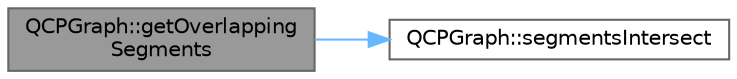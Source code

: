digraph "QCPGraph::getOverlappingSegments"
{
 // LATEX_PDF_SIZE
  bgcolor="transparent";
  edge [fontname=Helvetica,fontsize=10,labelfontname=Helvetica,labelfontsize=10];
  node [fontname=Helvetica,fontsize=10,shape=box,height=0.2,width=0.4];
  rankdir="LR";
  Node1 [label="QCPGraph::getOverlapping\lSegments",height=0.2,width=0.4,color="gray40", fillcolor="grey60", style="filled", fontcolor="black",tooltip=" "];
  Node1 -> Node2 [color="steelblue1",style="solid"];
  Node2 [label="QCPGraph::segmentsIntersect",height=0.2,width=0.4,color="grey40", fillcolor="white", style="filled",URL="$class_q_c_p_graph.html#abb9c674b207a1f6df5e083aa9f3e071a",tooltip=" "];
}
